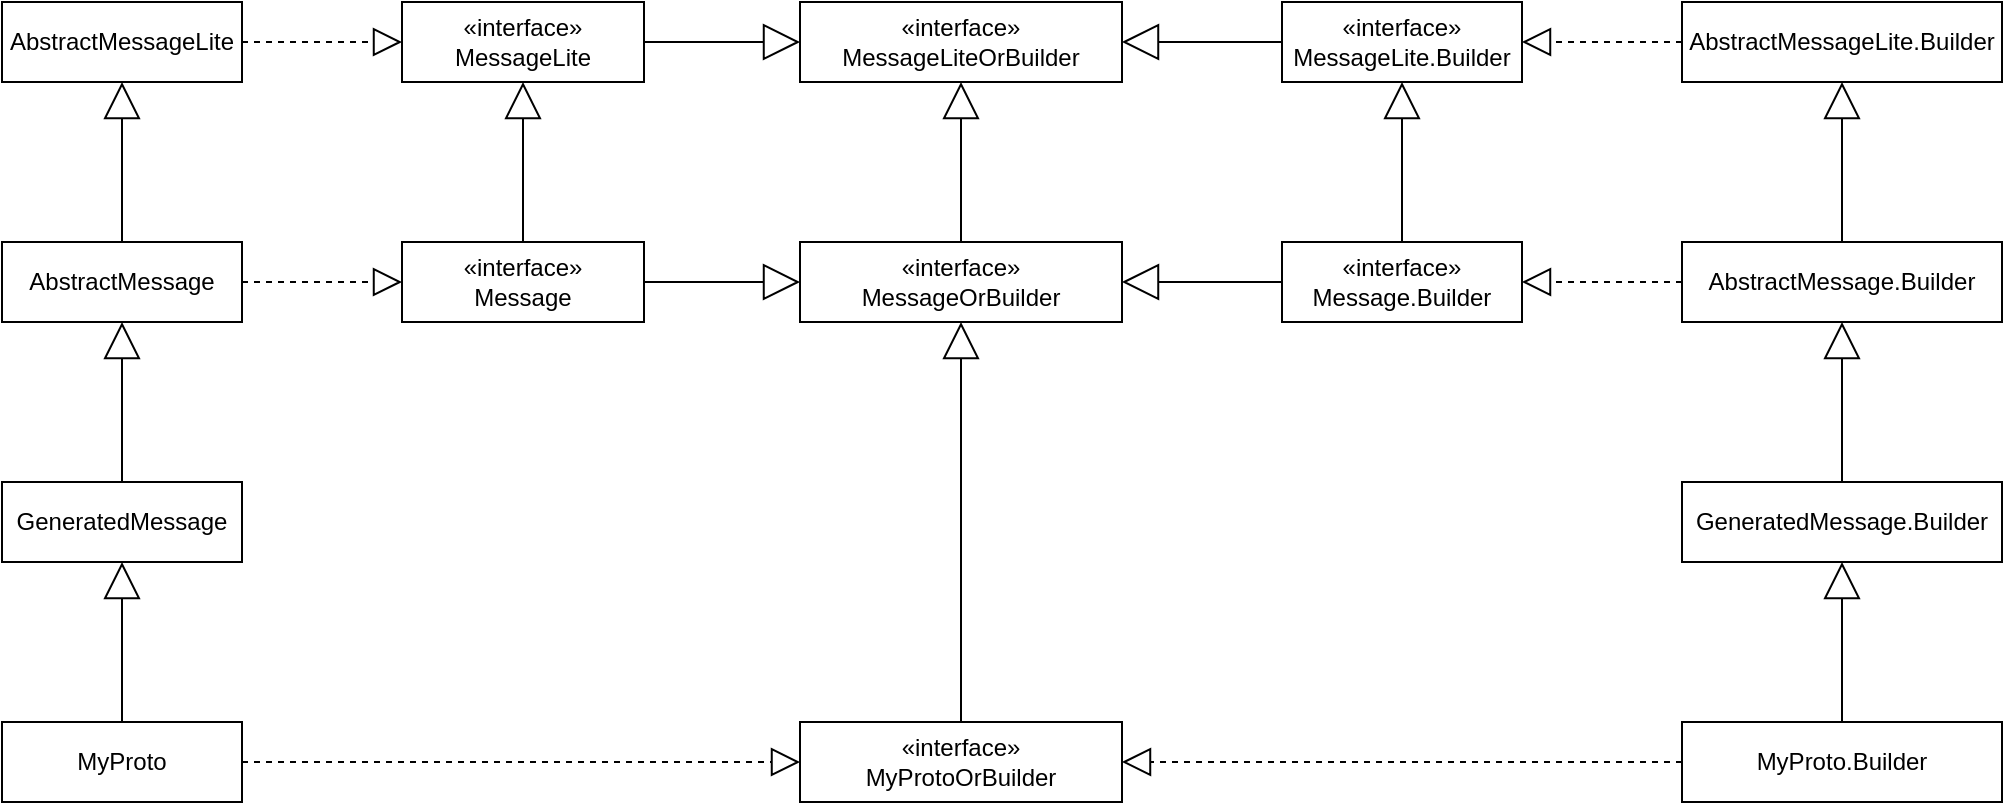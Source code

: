 <mxfile version="21.6.8" type="device">
  <diagram id="C5RBs43oDa-KdzZeNtuy" name="Page-1">
    <mxGraphModel dx="1145" dy="666" grid="1" gridSize="10" guides="1" tooltips="1" connect="1" arrows="1" fold="1" page="1" pageScale="1" pageWidth="1169" pageHeight="827" math="0" shadow="0">
      <root>
        <mxCell id="WIyWlLk6GJQsqaUBKTNV-0" />
        <mxCell id="WIyWlLk6GJQsqaUBKTNV-1" parent="WIyWlLk6GJQsqaUBKTNV-0" />
        <mxCell id="kqgtjq5fHzS0ovIfPqEz-0" value="«interface»&lt;br&gt;MyProtoOrBuilder" style="html=1;whiteSpace=wrap;" vertex="1" parent="WIyWlLk6GJQsqaUBKTNV-1">
          <mxGeometry x="479" y="600" width="161" height="40" as="geometry" />
        </mxCell>
        <mxCell id="kqgtjq5fHzS0ovIfPqEz-9" value="MyProto" style="html=1;whiteSpace=wrap;" vertex="1" parent="WIyWlLk6GJQsqaUBKTNV-1">
          <mxGeometry x="80" y="600" width="120" height="40" as="geometry" />
        </mxCell>
        <mxCell id="kqgtjq5fHzS0ovIfPqEz-10" value="MyProto.Builder" style="html=1;whiteSpace=wrap;" vertex="1" parent="WIyWlLk6GJQsqaUBKTNV-1">
          <mxGeometry x="920" y="600" width="160" height="40" as="geometry" />
        </mxCell>
        <mxCell id="kqgtjq5fHzS0ovIfPqEz-11" value="GeneratedMessage" style="html=1;whiteSpace=wrap;" vertex="1" parent="WIyWlLk6GJQsqaUBKTNV-1">
          <mxGeometry x="80" y="480" width="120" height="40" as="geometry" />
        </mxCell>
        <mxCell id="kqgtjq5fHzS0ovIfPqEz-12" value="AbstractMessage" style="html=1;whiteSpace=wrap;" vertex="1" parent="WIyWlLk6GJQsqaUBKTNV-1">
          <mxGeometry x="80" y="360" width="120" height="40" as="geometry" />
        </mxCell>
        <mxCell id="kqgtjq5fHzS0ovIfPqEz-13" value="AbstractMessageLite" style="html=1;whiteSpace=wrap;" vertex="1" parent="WIyWlLk6GJQsqaUBKTNV-1">
          <mxGeometry x="80" y="240" width="120" height="40" as="geometry" />
        </mxCell>
        <mxCell id="kqgtjq5fHzS0ovIfPqEz-14" value="" style="endArrow=block;endSize=16;endFill=0;html=1;rounded=0;" edge="1" parent="WIyWlLk6GJQsqaUBKTNV-1" source="kqgtjq5fHzS0ovIfPqEz-9" target="kqgtjq5fHzS0ovIfPqEz-11">
          <mxGeometry width="160" relative="1" as="geometry">
            <mxPoint x="180" y="690" as="sourcePoint" />
            <mxPoint x="340" y="690" as="targetPoint" />
          </mxGeometry>
        </mxCell>
        <mxCell id="kqgtjq5fHzS0ovIfPqEz-15" value="" style="endArrow=block;endSize=16;endFill=0;html=1;rounded=0;" edge="1" parent="WIyWlLk6GJQsqaUBKTNV-1" source="kqgtjq5fHzS0ovIfPqEz-11" target="kqgtjq5fHzS0ovIfPqEz-12">
          <mxGeometry width="160" relative="1" as="geometry">
            <mxPoint x="139.5" y="480" as="sourcePoint" />
            <mxPoint x="139.5" y="400" as="targetPoint" />
          </mxGeometry>
        </mxCell>
        <mxCell id="kqgtjq5fHzS0ovIfPqEz-16" value="" style="endArrow=block;endSize=16;endFill=0;html=1;rounded=0;" edge="1" parent="WIyWlLk6GJQsqaUBKTNV-1" source="kqgtjq5fHzS0ovIfPqEz-12" target="kqgtjq5fHzS0ovIfPqEz-13">
          <mxGeometry width="160" relative="1" as="geometry">
            <mxPoint x="160" y="620" as="sourcePoint" />
            <mxPoint x="160" y="540" as="targetPoint" />
          </mxGeometry>
        </mxCell>
        <mxCell id="kqgtjq5fHzS0ovIfPqEz-17" value="«interface»&lt;br&gt;Message" style="html=1;whiteSpace=wrap;" vertex="1" parent="WIyWlLk6GJQsqaUBKTNV-1">
          <mxGeometry x="280" y="360" width="121" height="40" as="geometry" />
        </mxCell>
        <mxCell id="kqgtjq5fHzS0ovIfPqEz-18" value="«interface»&lt;br&gt;MessageLite" style="html=1;whiteSpace=wrap;" vertex="1" parent="WIyWlLk6GJQsqaUBKTNV-1">
          <mxGeometry x="280" y="240" width="121" height="40" as="geometry" />
        </mxCell>
        <mxCell id="kqgtjq5fHzS0ovIfPqEz-19" value="«interface»&lt;br&gt;MessageLiteOrBuilder" style="html=1;whiteSpace=wrap;" vertex="1" parent="WIyWlLk6GJQsqaUBKTNV-1">
          <mxGeometry x="479" y="240" width="161" height="40" as="geometry" />
        </mxCell>
        <mxCell id="kqgtjq5fHzS0ovIfPqEz-20" value="«interface»&lt;br&gt;MessageOrBuilder" style="html=1;whiteSpace=wrap;" vertex="1" parent="WIyWlLk6GJQsqaUBKTNV-1">
          <mxGeometry x="479" y="360" width="161" height="40" as="geometry" />
        </mxCell>
        <mxCell id="kqgtjq5fHzS0ovIfPqEz-21" value="«interface»&lt;br&gt;Message.Builder" style="html=1;whiteSpace=wrap;" vertex="1" parent="WIyWlLk6GJQsqaUBKTNV-1">
          <mxGeometry x="720" y="360" width="120" height="40" as="geometry" />
        </mxCell>
        <mxCell id="kqgtjq5fHzS0ovIfPqEz-22" value="«interface»&lt;br&gt;MessageLite.Builder" style="html=1;whiteSpace=wrap;" vertex="1" parent="WIyWlLk6GJQsqaUBKTNV-1">
          <mxGeometry x="720" y="240" width="120" height="40" as="geometry" />
        </mxCell>
        <mxCell id="kqgtjq5fHzS0ovIfPqEz-23" value="AbstractMessage.Builder" style="html=1;whiteSpace=wrap;" vertex="1" parent="WIyWlLk6GJQsqaUBKTNV-1">
          <mxGeometry x="920" y="360" width="160" height="40" as="geometry" />
        </mxCell>
        <mxCell id="kqgtjq5fHzS0ovIfPqEz-24" value="GeneratedMessage.Builder" style="html=1;whiteSpace=wrap;" vertex="1" parent="WIyWlLk6GJQsqaUBKTNV-1">
          <mxGeometry x="920" y="480" width="160" height="40" as="geometry" />
        </mxCell>
        <mxCell id="kqgtjq5fHzS0ovIfPqEz-25" value="AbstractMessageLite.Builder" style="html=1;whiteSpace=wrap;" vertex="1" parent="WIyWlLk6GJQsqaUBKTNV-1">
          <mxGeometry x="920" y="240" width="160" height="40" as="geometry" />
        </mxCell>
        <mxCell id="kqgtjq5fHzS0ovIfPqEz-26" value="" style="endArrow=block;endSize=16;endFill=0;html=1;rounded=0;" edge="1" parent="WIyWlLk6GJQsqaUBKTNV-1" source="kqgtjq5fHzS0ovIfPqEz-10" target="kqgtjq5fHzS0ovIfPqEz-24">
          <mxGeometry width="160" relative="1" as="geometry">
            <mxPoint x="1020" y="610" as="sourcePoint" />
            <mxPoint x="1020" y="530" as="targetPoint" />
          </mxGeometry>
        </mxCell>
        <mxCell id="kqgtjq5fHzS0ovIfPqEz-27" value="" style="endArrow=block;endSize=16;endFill=0;html=1;rounded=0;" edge="1" parent="WIyWlLk6GJQsqaUBKTNV-1" source="kqgtjq5fHzS0ovIfPqEz-24" target="kqgtjq5fHzS0ovIfPqEz-23">
          <mxGeometry width="160" relative="1" as="geometry">
            <mxPoint x="1010" y="610" as="sourcePoint" />
            <mxPoint x="1010" y="530" as="targetPoint" />
          </mxGeometry>
        </mxCell>
        <mxCell id="kqgtjq5fHzS0ovIfPqEz-28" value="" style="endArrow=block;endSize=16;endFill=0;html=1;rounded=0;" edge="1" parent="WIyWlLk6GJQsqaUBKTNV-1" source="kqgtjq5fHzS0ovIfPqEz-23" target="kqgtjq5fHzS0ovIfPqEz-25">
          <mxGeometry width="160" relative="1" as="geometry">
            <mxPoint x="1000" y="370" as="sourcePoint" />
            <mxPoint x="1010" y="410" as="targetPoint" />
          </mxGeometry>
        </mxCell>
        <mxCell id="kqgtjq5fHzS0ovIfPqEz-29" value="" style="endArrow=block;dashed=1;endFill=0;endSize=12;html=1;rounded=0;" edge="1" parent="WIyWlLk6GJQsqaUBKTNV-1" source="kqgtjq5fHzS0ovIfPqEz-9" target="kqgtjq5fHzS0ovIfPqEz-0">
          <mxGeometry width="160" relative="1" as="geometry">
            <mxPoint x="250" y="620" as="sourcePoint" />
            <mxPoint x="410" y="620" as="targetPoint" />
          </mxGeometry>
        </mxCell>
        <mxCell id="kqgtjq5fHzS0ovIfPqEz-30" value="" style="endArrow=block;dashed=1;endFill=0;endSize=12;html=1;rounded=0;" edge="1" parent="WIyWlLk6GJQsqaUBKTNV-1" source="kqgtjq5fHzS0ovIfPqEz-10" target="kqgtjq5fHzS0ovIfPqEz-0">
          <mxGeometry width="160" relative="1" as="geometry">
            <mxPoint x="210" y="630" as="sourcePoint" />
            <mxPoint x="489" y="630" as="targetPoint" />
          </mxGeometry>
        </mxCell>
        <mxCell id="kqgtjq5fHzS0ovIfPqEz-31" value="" style="endArrow=block;dashed=1;endFill=0;endSize=12;html=1;rounded=0;" edge="1" parent="WIyWlLk6GJQsqaUBKTNV-1" source="kqgtjq5fHzS0ovIfPqEz-12" target="kqgtjq5fHzS0ovIfPqEz-17">
          <mxGeometry width="160" relative="1" as="geometry">
            <mxPoint x="210" y="630" as="sourcePoint" />
            <mxPoint x="489" y="630" as="targetPoint" />
          </mxGeometry>
        </mxCell>
        <mxCell id="kqgtjq5fHzS0ovIfPqEz-32" value="" style="endArrow=block;dashed=1;endFill=0;endSize=12;html=1;rounded=0;" edge="1" parent="WIyWlLk6GJQsqaUBKTNV-1" source="kqgtjq5fHzS0ovIfPqEz-13" target="kqgtjq5fHzS0ovIfPqEz-18">
          <mxGeometry width="160" relative="1" as="geometry">
            <mxPoint x="210" y="390" as="sourcePoint" />
            <mxPoint x="290" y="390" as="targetPoint" />
          </mxGeometry>
        </mxCell>
        <mxCell id="kqgtjq5fHzS0ovIfPqEz-33" value="" style="endArrow=block;dashed=1;endFill=0;endSize=12;html=1;rounded=0;" edge="1" parent="WIyWlLk6GJQsqaUBKTNV-1" source="kqgtjq5fHzS0ovIfPqEz-23" target="kqgtjq5fHzS0ovIfPqEz-21">
          <mxGeometry width="160" relative="1" as="geometry">
            <mxPoint x="930" y="630" as="sourcePoint" />
            <mxPoint x="650" y="630" as="targetPoint" />
          </mxGeometry>
        </mxCell>
        <mxCell id="kqgtjq5fHzS0ovIfPqEz-34" value="" style="endArrow=block;dashed=1;endFill=0;endSize=12;html=1;rounded=0;" edge="1" parent="WIyWlLk6GJQsqaUBKTNV-1" source="kqgtjq5fHzS0ovIfPqEz-25" target="kqgtjq5fHzS0ovIfPqEz-22">
          <mxGeometry width="160" relative="1" as="geometry">
            <mxPoint x="930" y="390" as="sourcePoint" />
            <mxPoint x="850" y="390" as="targetPoint" />
          </mxGeometry>
        </mxCell>
        <mxCell id="kqgtjq5fHzS0ovIfPqEz-35" value="" style="endArrow=block;endSize=16;endFill=0;html=1;rounded=0;" edge="1" parent="WIyWlLk6GJQsqaUBKTNV-1" source="kqgtjq5fHzS0ovIfPqEz-17" target="kqgtjq5fHzS0ovIfPqEz-18">
          <mxGeometry width="160" relative="1" as="geometry">
            <mxPoint x="150" y="490" as="sourcePoint" />
            <mxPoint x="150" y="410" as="targetPoint" />
          </mxGeometry>
        </mxCell>
        <mxCell id="kqgtjq5fHzS0ovIfPqEz-36" value="" style="endArrow=block;endSize=16;endFill=0;html=1;rounded=0;" edge="1" parent="WIyWlLk6GJQsqaUBKTNV-1" source="kqgtjq5fHzS0ovIfPqEz-18" target="kqgtjq5fHzS0ovIfPqEz-19">
          <mxGeometry width="160" relative="1" as="geometry">
            <mxPoint x="351" y="370" as="sourcePoint" />
            <mxPoint x="351" y="290" as="targetPoint" />
          </mxGeometry>
        </mxCell>
        <mxCell id="kqgtjq5fHzS0ovIfPqEz-37" value="" style="endArrow=block;endSize=16;endFill=0;html=1;rounded=0;" edge="1" parent="WIyWlLk6GJQsqaUBKTNV-1" source="kqgtjq5fHzS0ovIfPqEz-17" target="kqgtjq5fHzS0ovIfPqEz-20">
          <mxGeometry width="160" relative="1" as="geometry">
            <mxPoint x="411" y="270" as="sourcePoint" />
            <mxPoint x="489" y="270" as="targetPoint" />
          </mxGeometry>
        </mxCell>
        <mxCell id="kqgtjq5fHzS0ovIfPqEz-38" value="" style="endArrow=block;endSize=16;endFill=0;html=1;rounded=0;" edge="1" parent="WIyWlLk6GJQsqaUBKTNV-1" source="kqgtjq5fHzS0ovIfPqEz-20" target="kqgtjq5fHzS0ovIfPqEz-19">
          <mxGeometry width="160" relative="1" as="geometry">
            <mxPoint x="411" y="390" as="sourcePoint" />
            <mxPoint x="489" y="390" as="targetPoint" />
          </mxGeometry>
        </mxCell>
        <mxCell id="kqgtjq5fHzS0ovIfPqEz-40" value="" style="endArrow=block;endSize=16;endFill=0;html=1;rounded=0;" edge="1" parent="WIyWlLk6GJQsqaUBKTNV-1" source="kqgtjq5fHzS0ovIfPqEz-22" target="kqgtjq5fHzS0ovIfPqEz-19">
          <mxGeometry width="160" relative="1" as="geometry">
            <mxPoint x="570" y="370" as="sourcePoint" />
            <mxPoint x="570" y="290" as="targetPoint" />
          </mxGeometry>
        </mxCell>
        <mxCell id="kqgtjq5fHzS0ovIfPqEz-41" value="" style="endArrow=block;endSize=16;endFill=0;html=1;rounded=0;" edge="1" parent="WIyWlLk6GJQsqaUBKTNV-1" source="kqgtjq5fHzS0ovIfPqEz-21" target="kqgtjq5fHzS0ovIfPqEz-20">
          <mxGeometry width="160" relative="1" as="geometry">
            <mxPoint x="730" y="270" as="sourcePoint" />
            <mxPoint x="650" y="270" as="targetPoint" />
          </mxGeometry>
        </mxCell>
        <mxCell id="kqgtjq5fHzS0ovIfPqEz-42" value="" style="endArrow=block;endSize=16;endFill=0;html=1;rounded=0;" edge="1" parent="WIyWlLk6GJQsqaUBKTNV-1" source="kqgtjq5fHzS0ovIfPqEz-21" target="kqgtjq5fHzS0ovIfPqEz-22">
          <mxGeometry width="160" relative="1" as="geometry">
            <mxPoint x="570" y="370" as="sourcePoint" />
            <mxPoint x="570" y="290" as="targetPoint" />
          </mxGeometry>
        </mxCell>
        <mxCell id="kqgtjq5fHzS0ovIfPqEz-43" value="" style="endArrow=block;endSize=16;endFill=0;html=1;rounded=0;" edge="1" parent="WIyWlLk6GJQsqaUBKTNV-1" source="kqgtjq5fHzS0ovIfPqEz-0" target="kqgtjq5fHzS0ovIfPqEz-20">
          <mxGeometry width="160" relative="1" as="geometry">
            <mxPoint x="790" y="370" as="sourcePoint" />
            <mxPoint x="790" y="290" as="targetPoint" />
          </mxGeometry>
        </mxCell>
      </root>
    </mxGraphModel>
  </diagram>
</mxfile>
